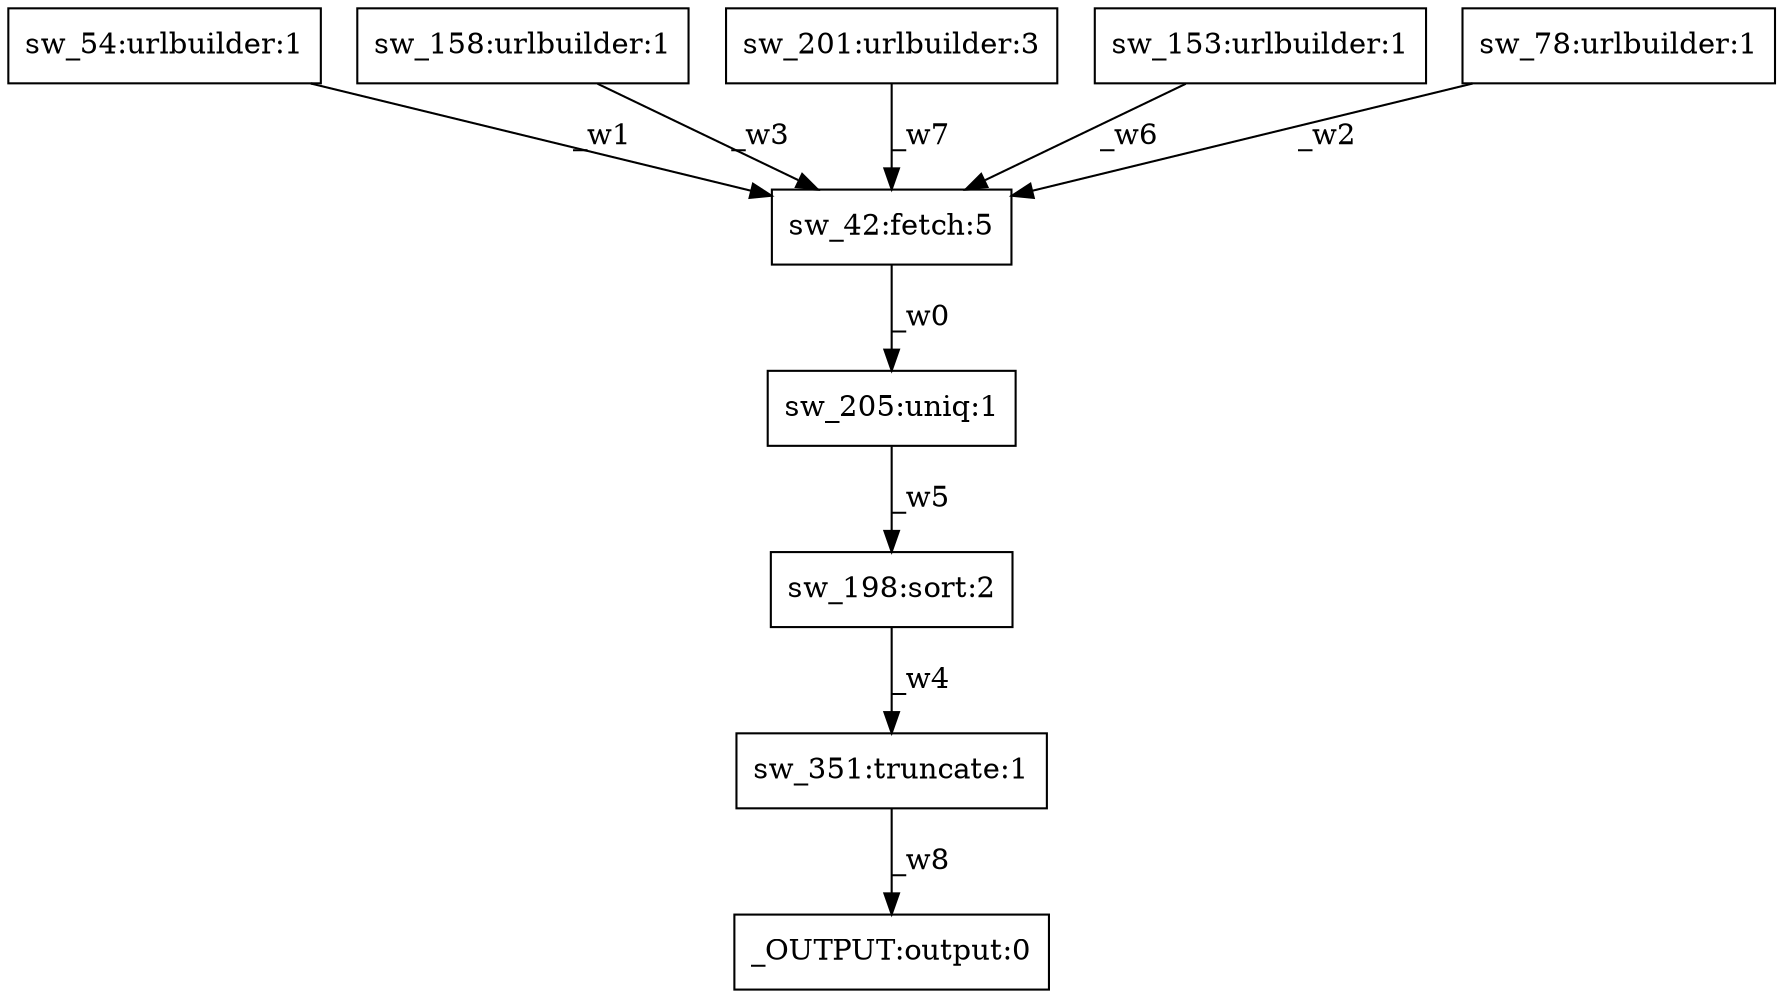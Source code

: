 digraph test1 { node [shape=box] "sw_54" [label="sw_54:urlbuilder:1"];"_OUTPUT" [label="_OUTPUT:output:0"];"sw_42" [label="sw_42:fetch:5"];"sw_205" [label="sw_205:uniq:1"];"sw_158" [label="sw_158:urlbuilder:1"];"sw_351" [label="sw_351:truncate:1"];"sw_201" [label="sw_201:urlbuilder:3"];"sw_153" [label="sw_153:urlbuilder:1"];"sw_78" [label="sw_78:urlbuilder:1"];"sw_198" [label="sw_198:sort:2"];"sw_42" -> "sw_205" [label="_w0"];"sw_54" -> "sw_42" [label="_w1"];"sw_78" -> "sw_42" [label="_w2"];"sw_158" -> "sw_42" [label="_w3"];"sw_198" -> "sw_351" [label="_w4"];"sw_205" -> "sw_198" [label="_w5"];"sw_153" -> "sw_42" [label="_w6"];"sw_201" -> "sw_42" [label="_w7"];"sw_351" -> "_OUTPUT" [label="_w8"];}